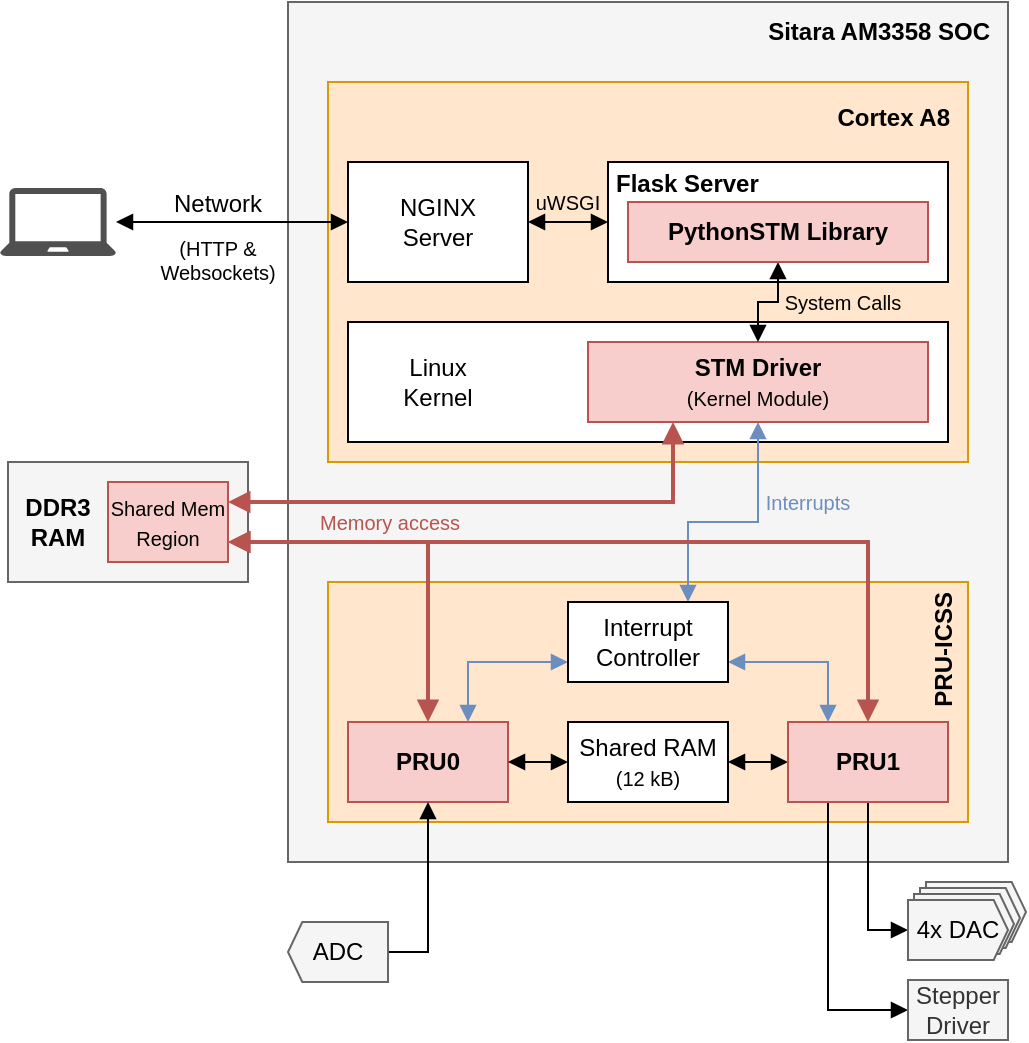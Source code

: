 <mxfile version="13.5.8" type="device"><diagram id="ebY5UueZu6MboGYEgGNm" name="Page-1"><mxGraphModel dx="1158" dy="772" grid="1" gridSize="10" guides="1" tooltips="1" connect="1" arrows="1" fold="1" page="1" pageScale="1" pageWidth="1169" pageHeight="827" math="0" shadow="0"><root><mxCell id="0"/><mxCell id="1" parent="0"/><mxCell id="wWwRnkMLKrVNxzfD5HW3-43" value="" style="shape=offPageConnector;whiteSpace=wrap;html=1;sketch=0;fillColor=#f5f5f5;align=center;rotation=-90;size=0.143;strokeColor=#666666;fontColor=#333333;" vertex="1" parent="1"><mxGeometry x="649" y="550" width="30" height="50" as="geometry"/></mxCell><mxCell id="wWwRnkMLKrVNxzfD5HW3-41" value="" style="shape=offPageConnector;whiteSpace=wrap;html=1;sketch=0;fillColor=#f5f5f5;align=center;rotation=-90;size=0.143;strokeColor=#666666;fontColor=#333333;" vertex="1" parent="1"><mxGeometry x="646" y="553" width="30" height="50" as="geometry"/></mxCell><mxCell id="wWwRnkMLKrVNxzfD5HW3-42" value="" style="shape=offPageConnector;whiteSpace=wrap;html=1;sketch=0;fillColor=#f5f5f5;align=center;rotation=-90;size=0.143;strokeColor=#666666;fontColor=#333333;" vertex="1" parent="1"><mxGeometry x="643" y="556" width="30" height="50" as="geometry"/></mxCell><mxCell id="wWwRnkMLKrVNxzfD5HW3-23" value="" style="rounded=0;whiteSpace=wrap;html=1;fillColor=#f5f5f5;align=center;strokeColor=#666666;fontColor=#333333;" vertex="1" parent="1"><mxGeometry x="180" y="350" width="120" height="60" as="geometry"/></mxCell><mxCell id="wWwRnkMLKrVNxzfD5HW3-8" value="" style="rounded=0;whiteSpace=wrap;html=1;fillColor=#f5f5f5;strokeColor=#666666;fontColor=#333333;" vertex="1" parent="1"><mxGeometry x="320" y="120" width="360" height="430" as="geometry"/></mxCell><mxCell id="wWwRnkMLKrVNxzfD5HW3-17" value="" style="rounded=0;whiteSpace=wrap;html=1;fillColor=#ffe6cc;align=center;strokeColor=#d79b00;" vertex="1" parent="1"><mxGeometry x="340" y="410" width="320" height="120" as="geometry"/></mxCell><mxCell id="wWwRnkMLKrVNxzfD5HW3-7" value="" style="rounded=0;whiteSpace=wrap;html=1;fillColor=#ffe6cc;strokeColor=#d79b00;" vertex="1" parent="1"><mxGeometry x="340" y="160" width="320" height="190" as="geometry"/></mxCell><mxCell id="wWwRnkMLKrVNxzfD5HW3-29" style="edgeStyle=orthogonalEdgeStyle;rounded=0;orthogonalLoop=1;jettySize=auto;html=1;exitX=0.5;exitY=0;exitDx=0;exitDy=0;entryX=1;entryY=0.75;entryDx=0;entryDy=0;startArrow=block;startFill=1;strokeWidth=2;endArrow=block;endFill=1;fillColor=#f8cecc;strokeColor=#b85450;" edge="1" parent="1" source="wWwRnkMLKrVNxzfD5HW3-1" target="wWwRnkMLKrVNxzfD5HW3-33"><mxGeometry relative="1" as="geometry"/></mxCell><mxCell id="wWwRnkMLKrVNxzfD5HW3-1" value="PRU0" style="rounded=0;whiteSpace=wrap;html=1;fontStyle=1;fillColor=#f8cecc;strokeColor=#b85450;" vertex="1" parent="1"><mxGeometry x="350" y="480" width="80" height="40" as="geometry"/></mxCell><mxCell id="wWwRnkMLKrVNxzfD5HW3-3" value="" style="rounded=0;whiteSpace=wrap;html=1;" vertex="1" parent="1"><mxGeometry x="350" y="280" width="300" height="60" as="geometry"/></mxCell><mxCell id="wWwRnkMLKrVNxzfD5HW3-56" style="edgeStyle=orthogonalEdgeStyle;rounded=0;sketch=0;jumpStyle=none;jumpSize=6;orthogonalLoop=1;jettySize=auto;html=1;exitX=0;exitY=0.5;exitDx=0;exitDy=0;shadow=0;startArrow=block;startFill=1;sourcePerimeterSpacing=0;endArrow=block;endFill=1;strokeWidth=1;fontSize=10;fontColor=#6C8EBF;" edge="1" parent="1" source="wWwRnkMLKrVNxzfD5HW3-4" target="wWwRnkMLKrVNxzfD5HW3-51"><mxGeometry relative="1" as="geometry"/></mxCell><mxCell id="wWwRnkMLKrVNxzfD5HW3-61" style="edgeStyle=orthogonalEdgeStyle;rounded=0;sketch=0;jumpStyle=none;jumpSize=6;orthogonalLoop=1;jettySize=auto;html=1;exitX=1;exitY=0.5;exitDx=0;exitDy=0;entryX=0;entryY=0.5;entryDx=0;entryDy=0;shadow=0;startArrow=block;startFill=1;sourcePerimeterSpacing=0;endArrow=block;endFill=1;strokeWidth=1;fontSize=12;fontColor=#000000;" edge="1" parent="1" source="wWwRnkMLKrVNxzfD5HW3-4" target="wWwRnkMLKrVNxzfD5HW3-55"><mxGeometry relative="1" as="geometry"/></mxCell><mxCell id="wWwRnkMLKrVNxzfD5HW3-4" value="NGINX&lt;br&gt;Server" style="rounded=0;whiteSpace=wrap;html=1;" vertex="1" parent="1"><mxGeometry x="350" y="200" width="90" height="60" as="geometry"/></mxCell><mxCell id="wWwRnkMLKrVNxzfD5HW3-9" value="Sitara AM3358 SOC" style="text;html=1;strokeColor=none;fillColor=none;align=right;verticalAlign=middle;whiteSpace=wrap;rounded=0;fontStyle=1" vertex="1" parent="1"><mxGeometry x="503" y="125" width="170" height="20" as="geometry"/></mxCell><mxCell id="wWwRnkMLKrVNxzfD5HW3-10" value="Cortex A8" style="text;html=1;strokeColor=none;fillColor=none;align=right;verticalAlign=middle;whiteSpace=wrap;rounded=0;fontStyle=1;sketch=0;" vertex="1" parent="1"><mxGeometry x="593" y="168" width="60" height="20" as="geometry"/></mxCell><mxCell id="wWwRnkMLKrVNxzfD5HW3-11" value="&lt;div&gt;Linux&lt;/div&gt;&lt;div&gt;Kernel&lt;/div&gt;" style="text;html=1;strokeColor=none;fillColor=none;align=center;verticalAlign=middle;whiteSpace=wrap;rounded=0;rotation=0;" vertex="1" parent="1"><mxGeometry x="360" y="300" width="70" height="20" as="geometry"/></mxCell><mxCell id="wWwRnkMLKrVNxzfD5HW3-31" style="edgeStyle=orthogonalEdgeStyle;rounded=0;jumpStyle=none;jumpSize=6;orthogonalLoop=1;jettySize=auto;html=1;exitX=0.25;exitY=1;exitDx=0;exitDy=0;entryX=1;entryY=0.25;entryDx=0;entryDy=0;startArrow=block;startFill=1;sourcePerimeterSpacing=0;strokeWidth=2;sketch=0;endArrow=block;endFill=1;fillColor=#f8cecc;strokeColor=#b85450;" edge="1" parent="1" source="wWwRnkMLKrVNxzfD5HW3-12" target="wWwRnkMLKrVNxzfD5HW3-33"><mxGeometry relative="1" as="geometry"/></mxCell><mxCell id="wWwRnkMLKrVNxzfD5HW3-32" style="edgeStyle=orthogonalEdgeStyle;rounded=0;jumpStyle=none;jumpSize=6;orthogonalLoop=1;jettySize=auto;html=1;exitX=0.5;exitY=1;exitDx=0;exitDy=0;entryX=0.75;entryY=0;entryDx=0;entryDy=0;startArrow=block;startFill=1;sourcePerimeterSpacing=0;strokeWidth=1;shadow=0;sketch=0;endArrow=block;endFill=1;fillColor=#dae8fc;strokeColor=#6c8ebf;" edge="1" parent="1" source="wWwRnkMLKrVNxzfD5HW3-12" target="wWwRnkMLKrVNxzfD5HW3-26"><mxGeometry relative="1" as="geometry"><Array as="points"><mxPoint x="555" y="380"/><mxPoint x="520" y="380"/></Array></mxGeometry></mxCell><mxCell id="wWwRnkMLKrVNxzfD5HW3-12" value="&lt;b&gt;STM Driver&lt;/b&gt;&lt;br&gt;&lt;div&gt;&lt;font style=&quot;font-size: 10px&quot;&gt;(Kernel Module)&lt;/font&gt;&lt;br&gt;&lt;/div&gt;" style="rounded=0;whiteSpace=wrap;html=1;fillColor=#f8cecc;align=center;strokeColor=#b85450;" vertex="1" parent="1"><mxGeometry x="470" y="290" width="170" height="40" as="geometry"/></mxCell><mxCell id="wWwRnkMLKrVNxzfD5HW3-25" style="edgeStyle=orthogonalEdgeStyle;rounded=0;orthogonalLoop=1;jettySize=auto;html=1;exitX=0;exitY=0.5;exitDx=0;exitDy=0;entryX=1;entryY=0.5;entryDx=0;entryDy=0;startArrow=block;startFill=1;endArrow=block;endFill=1;" edge="1" parent="1" source="wWwRnkMLKrVNxzfD5HW3-16" target="wWwRnkMLKrVNxzfD5HW3-1"><mxGeometry relative="1" as="geometry"/></mxCell><mxCell id="wWwRnkMLKrVNxzfD5HW3-16" value="&lt;div&gt;Shared RAM&lt;/div&gt;&lt;div&gt;&lt;font style=&quot;font-size: 10px&quot;&gt;(12 kB)&lt;/font&gt;&lt;br&gt;&lt;/div&gt;" style="rounded=0;whiteSpace=wrap;html=1;fillColor=#ffffff;align=center;" vertex="1" parent="1"><mxGeometry x="460" y="480" width="80" height="40" as="geometry"/></mxCell><mxCell id="wWwRnkMLKrVNxzfD5HW3-18" value="PRU-ICSS" style="text;html=1;strokeColor=none;fillColor=none;align=right;verticalAlign=middle;whiteSpace=wrap;rounded=0;fontStyle=1;rotation=-90;" vertex="1" parent="1"><mxGeometry x="613" y="438" width="70" height="20" as="geometry"/></mxCell><mxCell id="wWwRnkMLKrVNxzfD5HW3-24" style="edgeStyle=orthogonalEdgeStyle;rounded=0;orthogonalLoop=1;jettySize=auto;html=1;exitX=0;exitY=0.5;exitDx=0;exitDy=0;entryX=1;entryY=0.5;entryDx=0;entryDy=0;startArrow=block;startFill=1;endArrow=block;endFill=1;" edge="1" parent="1" source="wWwRnkMLKrVNxzfD5HW3-19" target="wWwRnkMLKrVNxzfD5HW3-16"><mxGeometry relative="1" as="geometry"/></mxCell><mxCell id="wWwRnkMLKrVNxzfD5HW3-30" style="edgeStyle=orthogonalEdgeStyle;rounded=0;orthogonalLoop=1;jettySize=auto;html=1;exitX=0.5;exitY=0;exitDx=0;exitDy=0;entryX=1;entryY=0.75;entryDx=0;entryDy=0;startArrow=block;startFill=1;sourcePerimeterSpacing=0;strokeWidth=2;endArrow=block;endFill=1;fillColor=#f8cecc;strokeColor=#b85450;" edge="1" parent="1" source="wWwRnkMLKrVNxzfD5HW3-19" target="wWwRnkMLKrVNxzfD5HW3-33"><mxGeometry relative="1" as="geometry"/></mxCell><mxCell id="wWwRnkMLKrVNxzfD5HW3-45" style="edgeStyle=orthogonalEdgeStyle;rounded=0;sketch=0;jumpStyle=none;jumpSize=6;orthogonalLoop=1;jettySize=auto;html=1;exitX=0.5;exitY=1;exitDx=0;exitDy=0;entryX=0.5;entryY=0;entryDx=0;entryDy=0;shadow=0;startArrow=none;startFill=0;sourcePerimeterSpacing=0;endArrow=block;endFill=1;strokeWidth=1;" edge="1" parent="1" source="wWwRnkMLKrVNxzfD5HW3-19" target="wWwRnkMLKrVNxzfD5HW3-39"><mxGeometry relative="1" as="geometry"/></mxCell><mxCell id="wWwRnkMLKrVNxzfD5HW3-47" style="edgeStyle=orthogonalEdgeStyle;rounded=0;sketch=0;jumpStyle=none;jumpSize=6;orthogonalLoop=1;jettySize=auto;html=1;exitX=0.25;exitY=1;exitDx=0;exitDy=0;entryX=0;entryY=0.5;entryDx=0;entryDy=0;shadow=0;startArrow=none;startFill=0;sourcePerimeterSpacing=0;endArrow=block;endFill=1;strokeWidth=1;" edge="1" parent="1" source="wWwRnkMLKrVNxzfD5HW3-19" target="wWwRnkMLKrVNxzfD5HW3-46"><mxGeometry relative="1" as="geometry"/></mxCell><mxCell id="wWwRnkMLKrVNxzfD5HW3-19" value="PRU1" style="rounded=0;whiteSpace=wrap;html=1;fontStyle=1;fillColor=#f8cecc;strokeColor=#b85450;" vertex="1" parent="1"><mxGeometry x="570" y="480" width="80" height="40" as="geometry"/></mxCell><mxCell id="wWwRnkMLKrVNxzfD5HW3-27" style="edgeStyle=orthogonalEdgeStyle;rounded=0;orthogonalLoop=1;jettySize=auto;html=1;exitX=1;exitY=0.75;exitDx=0;exitDy=0;entryX=0.25;entryY=0;entryDx=0;entryDy=0;startArrow=block;startFill=1;endArrow=block;endFill=1;sketch=0;fillColor=#dae8fc;strokeColor=#6c8ebf;" edge="1" parent="1" source="wWwRnkMLKrVNxzfD5HW3-26" target="wWwRnkMLKrVNxzfD5HW3-19"><mxGeometry relative="1" as="geometry"/></mxCell><mxCell id="wWwRnkMLKrVNxzfD5HW3-28" style="edgeStyle=orthogonalEdgeStyle;rounded=0;orthogonalLoop=1;jettySize=auto;html=1;exitX=0;exitY=0.75;exitDx=0;exitDy=0;entryX=0.75;entryY=0;entryDx=0;entryDy=0;startArrow=block;startFill=1;endArrow=block;endFill=1;sketch=0;fillColor=#dae8fc;strokeColor=#6c8ebf;" edge="1" parent="1" source="wWwRnkMLKrVNxzfD5HW3-26" target="wWwRnkMLKrVNxzfD5HW3-1"><mxGeometry relative="1" as="geometry"/></mxCell><mxCell id="wWwRnkMLKrVNxzfD5HW3-26" value="&lt;div&gt;Interrupt&lt;/div&gt;&lt;div&gt;Controller&lt;/div&gt;" style="rounded=0;whiteSpace=wrap;html=1;fillColor=#ffffff;align=center;" vertex="1" parent="1"><mxGeometry x="460" y="420" width="80" height="40" as="geometry"/></mxCell><mxCell id="wWwRnkMLKrVNxzfD5HW3-33" value="&lt;font style=&quot;font-size: 10px&quot;&gt;Shared Mem Region&lt;/font&gt;" style="rounded=0;whiteSpace=wrap;html=1;sketch=0;fillColor=#f8cecc;align=center;strokeColor=#b85450;" vertex="1" parent="1"><mxGeometry x="230" y="360" width="60" height="40" as="geometry"/></mxCell><mxCell id="wWwRnkMLKrVNxzfD5HW3-34" value="&lt;b&gt;DDR3 RAM&lt;/b&gt;" style="text;html=1;strokeColor=none;fillColor=none;align=center;verticalAlign=middle;whiteSpace=wrap;rounded=0;sketch=0;" vertex="1" parent="1"><mxGeometry x="180" y="370" width="50" height="20" as="geometry"/></mxCell><mxCell id="wWwRnkMLKrVNxzfD5HW3-40" style="edgeStyle=orthogonalEdgeStyle;rounded=0;sketch=0;jumpStyle=none;jumpSize=6;orthogonalLoop=1;jettySize=auto;html=1;exitX=0.5;exitY=0;exitDx=0;exitDy=0;entryX=0.5;entryY=1;entryDx=0;entryDy=0;shadow=0;startArrow=none;startFill=0;sourcePerimeterSpacing=0;endArrow=block;endFill=1;strokeWidth=1;" edge="1" parent="1" source="wWwRnkMLKrVNxzfD5HW3-35" target="wWwRnkMLKrVNxzfD5HW3-1"><mxGeometry relative="1" as="geometry"/></mxCell><mxCell id="wWwRnkMLKrVNxzfD5HW3-35" value="" style="shape=offPageConnector;whiteSpace=wrap;html=1;sketch=0;fillColor=#f5f5f5;align=center;rotation=90;size=0.143;strokeColor=#666666;fontColor=#333333;" vertex="1" parent="1"><mxGeometry x="330" y="570" width="30" height="50" as="geometry"/></mxCell><mxCell id="wWwRnkMLKrVNxzfD5HW3-36" value="ADC" style="text;html=1;strokeColor=none;fillColor=none;align=center;verticalAlign=middle;whiteSpace=wrap;rounded=0;sketch=0;" vertex="1" parent="1"><mxGeometry x="320" y="580" width="50" height="30" as="geometry"/></mxCell><mxCell id="wWwRnkMLKrVNxzfD5HW3-39" value="" style="shape=offPageConnector;whiteSpace=wrap;html=1;sketch=0;fillColor=#f5f5f5;align=center;rotation=-90;size=0.143;strokeColor=#666666;fontColor=#333333;" vertex="1" parent="1"><mxGeometry x="640" y="559" width="30" height="50" as="geometry"/></mxCell><mxCell id="wWwRnkMLKrVNxzfD5HW3-44" value="4x DAC" style="text;html=1;strokeColor=none;fillColor=none;align=center;verticalAlign=middle;whiteSpace=wrap;rounded=0;sketch=0;" vertex="1" parent="1"><mxGeometry x="630" y="569" width="50" height="30" as="geometry"/></mxCell><mxCell id="wWwRnkMLKrVNxzfD5HW3-46" value="Stepper Driver" style="rounded=0;whiteSpace=wrap;html=1;sketch=0;fillColor=#f5f5f5;align=center;strokeColor=#666666;fontColor=#333333;" vertex="1" parent="1"><mxGeometry x="630" y="609" width="50" height="30" as="geometry"/></mxCell><mxCell id="wWwRnkMLKrVNxzfD5HW3-51" value="" style="pointerEvents=1;shadow=0;dashed=0;html=1;strokeColor=none;fillColor=#505050;labelPosition=center;verticalLabelPosition=bottom;verticalAlign=top;outlineConnect=0;align=center;shape=mxgraph.office.devices.laptop;sketch=0;" vertex="1" parent="1"><mxGeometry x="176" y="213" width="58" height="34" as="geometry"/></mxCell><mxCell id="wWwRnkMLKrVNxzfD5HW3-53" value="Interrupts" style="text;html=1;strokeColor=none;fillColor=none;align=center;verticalAlign=middle;whiteSpace=wrap;rounded=0;sketch=0;fontSize=10;rotation=0;fontColor=#6C8EBF;" vertex="1" parent="1"><mxGeometry x="560" y="360" width="40" height="20" as="geometry"/></mxCell><mxCell id="wWwRnkMLKrVNxzfD5HW3-54" value="Memory access" style="text;html=1;align=center;verticalAlign=middle;whiteSpace=wrap;rounded=0;sketch=0;fontSize=10;fontColor=#B85450;" vertex="1" parent="1"><mxGeometry x="331" y="370" width="80" height="20" as="geometry"/></mxCell><mxCell id="wWwRnkMLKrVNxzfD5HW3-55" value="" style="rounded=0;whiteSpace=wrap;html=1;sketch=0;fontSize=10;align=center;" vertex="1" parent="1"><mxGeometry x="480" y="200" width="170" height="60" as="geometry"/></mxCell><mxCell id="wWwRnkMLKrVNxzfD5HW3-57" value="Network" style="text;html=1;strokeColor=none;fillColor=none;align=center;verticalAlign=middle;whiteSpace=wrap;rounded=0;sketch=0;fontSize=12;" vertex="1" parent="1"><mxGeometry x="250" y="211" width="70" height="20" as="geometry"/></mxCell><mxCell id="wWwRnkMLKrVNxzfD5HW3-60" value="&lt;div&gt;(HTTP &amp;amp; &lt;br&gt;&lt;/div&gt;&lt;div&gt;Websockets)&lt;/div&gt;" style="text;html=1;strokeColor=none;fillColor=none;align=center;verticalAlign=middle;whiteSpace=wrap;rounded=0;sketch=0;fontSize=10;" vertex="1" parent="1"><mxGeometry x="230" y="239" width="110" height="20" as="geometry"/></mxCell><mxCell id="wWwRnkMLKrVNxzfD5HW3-62" value="uWSGI" style="text;html=1;strokeColor=none;fillColor=none;align=center;verticalAlign=middle;whiteSpace=wrap;rounded=0;sketch=0;fontSize=10;fontColor=#000000;" vertex="1" parent="1"><mxGeometry x="440" y="210" width="40" height="20" as="geometry"/></mxCell><mxCell id="wWwRnkMLKrVNxzfD5HW3-63" value="Flask Server" style="text;html=1;strokeColor=none;fillColor=none;align=left;verticalAlign=middle;whiteSpace=wrap;rounded=0;sketch=0;fontSize=12;fontColor=#000000;fontStyle=1" vertex="1" parent="1"><mxGeometry x="482" y="201" width="90" height="20" as="geometry"/></mxCell><mxCell id="wWwRnkMLKrVNxzfD5HW3-65" style="edgeStyle=orthogonalEdgeStyle;rounded=0;sketch=0;jumpStyle=none;jumpSize=6;orthogonalLoop=1;jettySize=auto;html=1;exitX=0.5;exitY=1;exitDx=0;exitDy=0;entryX=0.5;entryY=0;entryDx=0;entryDy=0;shadow=0;startArrow=block;startFill=1;sourcePerimeterSpacing=0;endArrow=block;endFill=1;strokeWidth=1;fontSize=10;fontColor=#000000;" edge="1" parent="1" source="wWwRnkMLKrVNxzfD5HW3-64" target="wWwRnkMLKrVNxzfD5HW3-12"><mxGeometry relative="1" as="geometry"/></mxCell><mxCell id="wWwRnkMLKrVNxzfD5HW3-64" value="PythonSTM Library" style="rounded=0;whiteSpace=wrap;html=1;sketch=0;fillColor=#f8cecc;fontSize=12;align=center;strokeColor=#b85450;fontStyle=1" vertex="1" parent="1"><mxGeometry x="490" y="220" width="150" height="30" as="geometry"/></mxCell><mxCell id="wWwRnkMLKrVNxzfD5HW3-66" value="System Calls" style="text;html=1;strokeColor=none;fillColor=none;align=center;verticalAlign=middle;whiteSpace=wrap;rounded=0;sketch=0;fontSize=10;fontColor=#000000;" vertex="1" parent="1"><mxGeometry x="565" y="260" width="65" height="20" as="geometry"/></mxCell></root></mxGraphModel></diagram></mxfile>